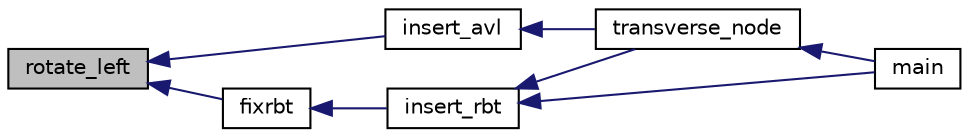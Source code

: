 digraph "rotate_left"
{
  edge [fontname="Helvetica",fontsize="10",labelfontname="Helvetica",labelfontsize="10"];
  node [fontname="Helvetica",fontsize="10",shape=record];
  rankdir="LR";
  Node52 [label="rotate_left",height=0.2,width=0.4,color="black", fillcolor="grey75", style="filled", fontcolor="black"];
  Node52 -> Node53 [dir="back",color="midnightblue",fontsize="10",style="solid",fontname="Helvetica"];
  Node53 [label="insert_avl",height=0.2,width=0.4,color="black", fillcolor="white", style="filled",URL="$problem__1_8c_09_09.html#a7366557fb6d7ba398b06ba694f3a1f13"];
  Node53 -> Node54 [dir="back",color="midnightblue",fontsize="10",style="solid",fontname="Helvetica"];
  Node54 [label="transverse_node",height=0.2,width=0.4,color="black", fillcolor="white", style="filled",URL="$problem__1_8c_09_09.html#adf38af92ad12705aa7607a48d0c8c125"];
  Node54 -> Node55 [dir="back",color="midnightblue",fontsize="10",style="solid",fontname="Helvetica"];
  Node55 [label="main",height=0.2,width=0.4,color="black", fillcolor="white", style="filled",URL="$problem__1_8c_09_09.html#ae66f6b31b5ad750f1fe042a706a4e3d4"];
  Node52 -> Node56 [dir="back",color="midnightblue",fontsize="10",style="solid",fontname="Helvetica"];
  Node56 [label="fixrbt",height=0.2,width=0.4,color="black", fillcolor="white", style="filled",URL="$problem__1_8c_09_09.html#af4fc9659bda02ecdccba8ecb55a3e971"];
  Node56 -> Node57 [dir="back",color="midnightblue",fontsize="10",style="solid",fontname="Helvetica"];
  Node57 [label="insert_rbt",height=0.2,width=0.4,color="black", fillcolor="white", style="filled",URL="$problem__1_8c_09_09.html#ac95da8b816808fb1c52baf7f5af42bea"];
  Node57 -> Node54 [dir="back",color="midnightblue",fontsize="10",style="solid",fontname="Helvetica"];
  Node57 -> Node55 [dir="back",color="midnightblue",fontsize="10",style="solid",fontname="Helvetica"];
}

